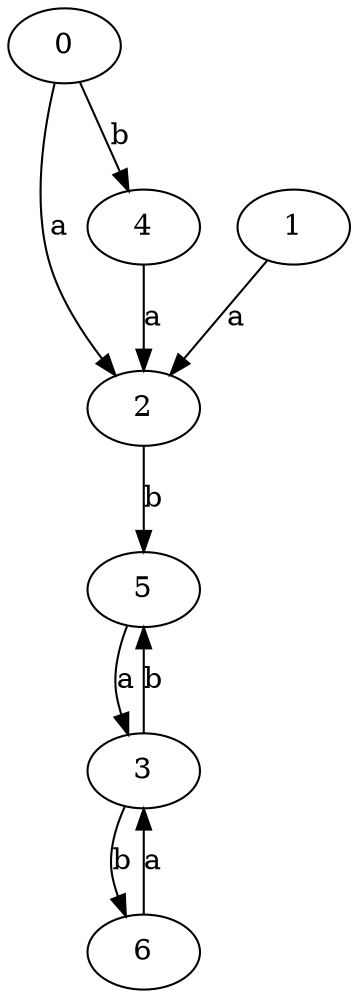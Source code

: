 strict digraph  {
2;
3;
4;
5;
6;
0;
1;
2 -> 5  [label=b];
3 -> 5  [label=b];
3 -> 6  [label=b];
4 -> 2  [label=a];
5 -> 3  [label=a];
6 -> 3  [label=a];
0 -> 2  [label=a];
0 -> 4  [label=b];
1 -> 2  [label=a];
}
